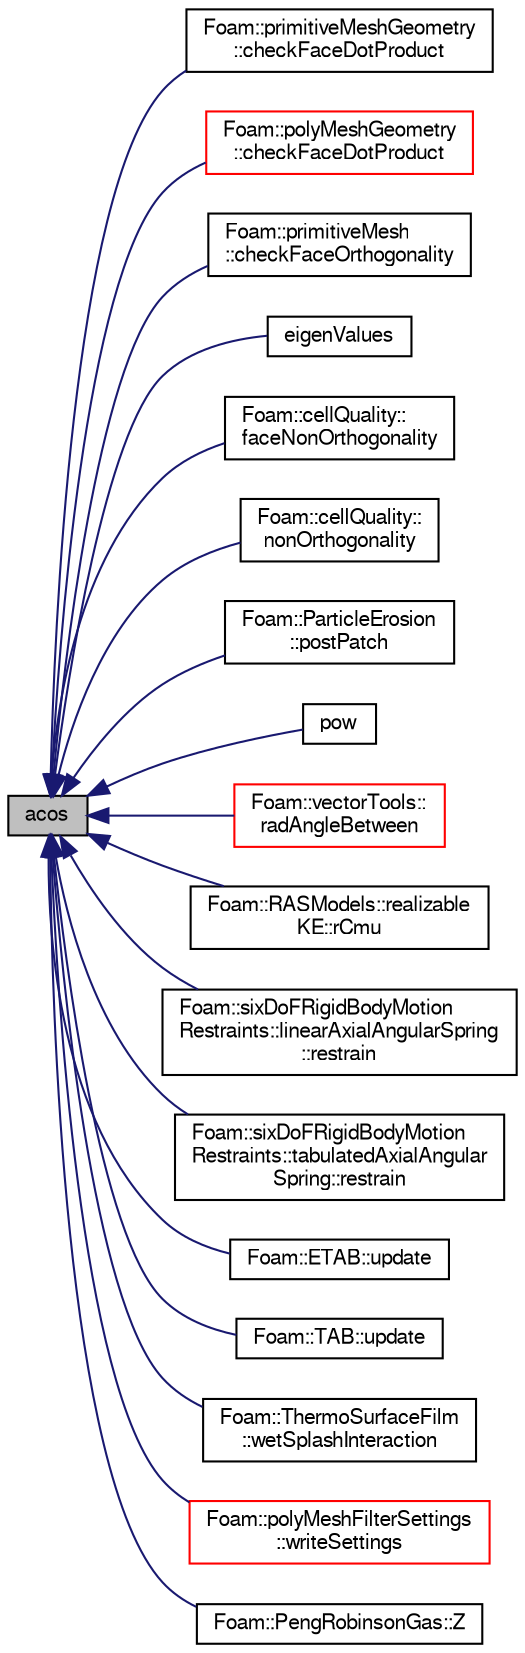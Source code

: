 digraph "acos"
{
  bgcolor="transparent";
  edge [fontname="FreeSans",fontsize="10",labelfontname="FreeSans",labelfontsize="10"];
  node [fontname="FreeSans",fontsize="10",shape=record];
  rankdir="LR";
  Node1 [label="acos",height=0.2,width=0.4,color="black", fillcolor="grey75", style="filled" fontcolor="black"];
  Node1 -> Node2 [dir="back",color="midnightblue",fontsize="10",style="solid",fontname="FreeSans"];
  Node2 [label="Foam::primitiveMeshGeometry\l::checkFaceDotProduct",height=0.2,width=0.4,color="black",URL="$a01912.html#abe689b0ea95babc2086677dec53f57f2"];
  Node1 -> Node3 [dir="back",color="midnightblue",fontsize="10",style="solid",fontname="FreeSans"];
  Node3 [label="Foam::polyMeshGeometry\l::checkFaceDotProduct",height=0.2,width=0.4,color="red",URL="$a01865.html#a5014e575335db939bc66eb2fe32ac48f",tooltip="See primitiveMesh. "];
  Node1 -> Node4 [dir="back",color="midnightblue",fontsize="10",style="solid",fontname="FreeSans"];
  Node4 [label="Foam::primitiveMesh\l::checkFaceOrthogonality",height=0.2,width=0.4,color="black",URL="$a01911.html#a53c93950456aabcf95d28e5892635876",tooltip="Check for non-orthogonality. "];
  Node1 -> Node5 [dir="back",color="midnightblue",fontsize="10",style="solid",fontname="FreeSans"];
  Node5 [label="eigenValues",height=0.2,width=0.4,color="black",URL="$a10237.html#a439ae805cc773abe7c94178cce4f5ba3"];
  Node1 -> Node6 [dir="back",color="midnightblue",fontsize="10",style="solid",fontname="FreeSans"];
  Node6 [label="Foam::cellQuality::\lfaceNonOrthogonality",height=0.2,width=0.4,color="black",URL="$a00213.html#a21a608cd486c7e3bc5af038c6c177460",tooltip="Return face non-orthogonality. "];
  Node1 -> Node7 [dir="back",color="midnightblue",fontsize="10",style="solid",fontname="FreeSans"];
  Node7 [label="Foam::cellQuality::\lnonOrthogonality",height=0.2,width=0.4,color="black",URL="$a00213.html#a2aa3f51b03e59419499f9a21215b2a8f",tooltip="Return cell non-orthogonality. "];
  Node1 -> Node8 [dir="back",color="midnightblue",fontsize="10",style="solid",fontname="FreeSans"];
  Node8 [label="Foam::ParticleErosion\l::postPatch",height=0.2,width=0.4,color="black",URL="$a01727.html#a77147582d9be96def68967af52d9784b",tooltip="Post-patch hook. "];
  Node1 -> Node9 [dir="back",color="midnightblue",fontsize="10",style="solid",fontname="FreeSans"];
  Node9 [label="pow",height=0.2,width=0.4,color="black",URL="$a10237.html#ad204fcf4c745d7611215c46831dc9aad",tooltip="Power of a quaternion. "];
  Node1 -> Node10 [dir="back",color="midnightblue",fontsize="10",style="solid",fontname="FreeSans"];
  Node10 [label="Foam::vectorTools::\lradAngleBetween",height=0.2,width=0.4,color="red",URL="$a10324.html#a40e012ba4fce0239b9220edeae4f9cb2",tooltip="Calculate angle between a and b in radians. "];
  Node1 -> Node11 [dir="back",color="midnightblue",fontsize="10",style="solid",fontname="FreeSans"];
  Node11 [label="Foam::RASModels::realizable\lKE::rCmu",height=0.2,width=0.4,color="black",URL="$a02037.html#a1068a692df4f337ad061061d4c6b380d"];
  Node1 -> Node12 [dir="back",color="midnightblue",fontsize="10",style="solid",fontname="FreeSans"];
  Node12 [label="Foam::sixDoFRigidBodyMotion\lRestraints::linearAxialAngularSpring\l::restrain",height=0.2,width=0.4,color="black",URL="$a01295.html#a7fa713dfa7e7b8124d760266460acb1a",tooltip="Calculate the restraint position, force and moment. "];
  Node1 -> Node13 [dir="back",color="midnightblue",fontsize="10",style="solid",fontname="FreeSans"];
  Node13 [label="Foam::sixDoFRigidBodyMotion\lRestraints::tabulatedAxialAngular\lSpring::restrain",height=0.2,width=0.4,color="black",URL="$a02483.html#a7fa713dfa7e7b8124d760266460acb1a",tooltip="Calculate the restraint position, force and moment. "];
  Node1 -> Node14 [dir="back",color="midnightblue",fontsize="10",style="solid",fontname="FreeSans"];
  Node14 [label="Foam::ETAB::update",height=0.2,width=0.4,color="black",URL="$a00656.html#af86a08f997bc779309ec7d00e914e292",tooltip="Update the parcel properties. "];
  Node1 -> Node15 [dir="back",color="midnightblue",fontsize="10",style="solid",fontname="FreeSans"];
  Node15 [label="Foam::TAB::update",height=0.2,width=0.4,color="black",URL="$a02477.html#af86a08f997bc779309ec7d00e914e292",tooltip="Update the parcel diameter. "];
  Node1 -> Node16 [dir="back",color="midnightblue",fontsize="10",style="solid",fontname="FreeSans"];
  Node16 [label="Foam::ThermoSurfaceFilm\l::wetSplashInteraction",height=0.2,width=0.4,color="black",URL="$a02528.html#a54737f64c69d02714946a7aa0f5a0f38",tooltip="Parcel interaction with wetted surface. "];
  Node1 -> Node17 [dir="back",color="midnightblue",fontsize="10",style="solid",fontname="FreeSans"];
  Node17 [label="Foam::polyMeshFilterSettings\l::writeSettings",height=0.2,width=0.4,color="red",URL="$a01864.html#abe3c585a1ab081cb386fb7c90e2bdb8c",tooltip="Write the settings to a stream. "];
  Node1 -> Node18 [dir="back",color="midnightblue",fontsize="10",style="solid",fontname="FreeSans"];
  Node18 [label="Foam::PengRobinsonGas::Z",height=0.2,width=0.4,color="black",URL="$a01775.html#adf30d0e22c41a1f4d3a6e2d7a9443c7a",tooltip="Return compression factor [-]. "];
}
